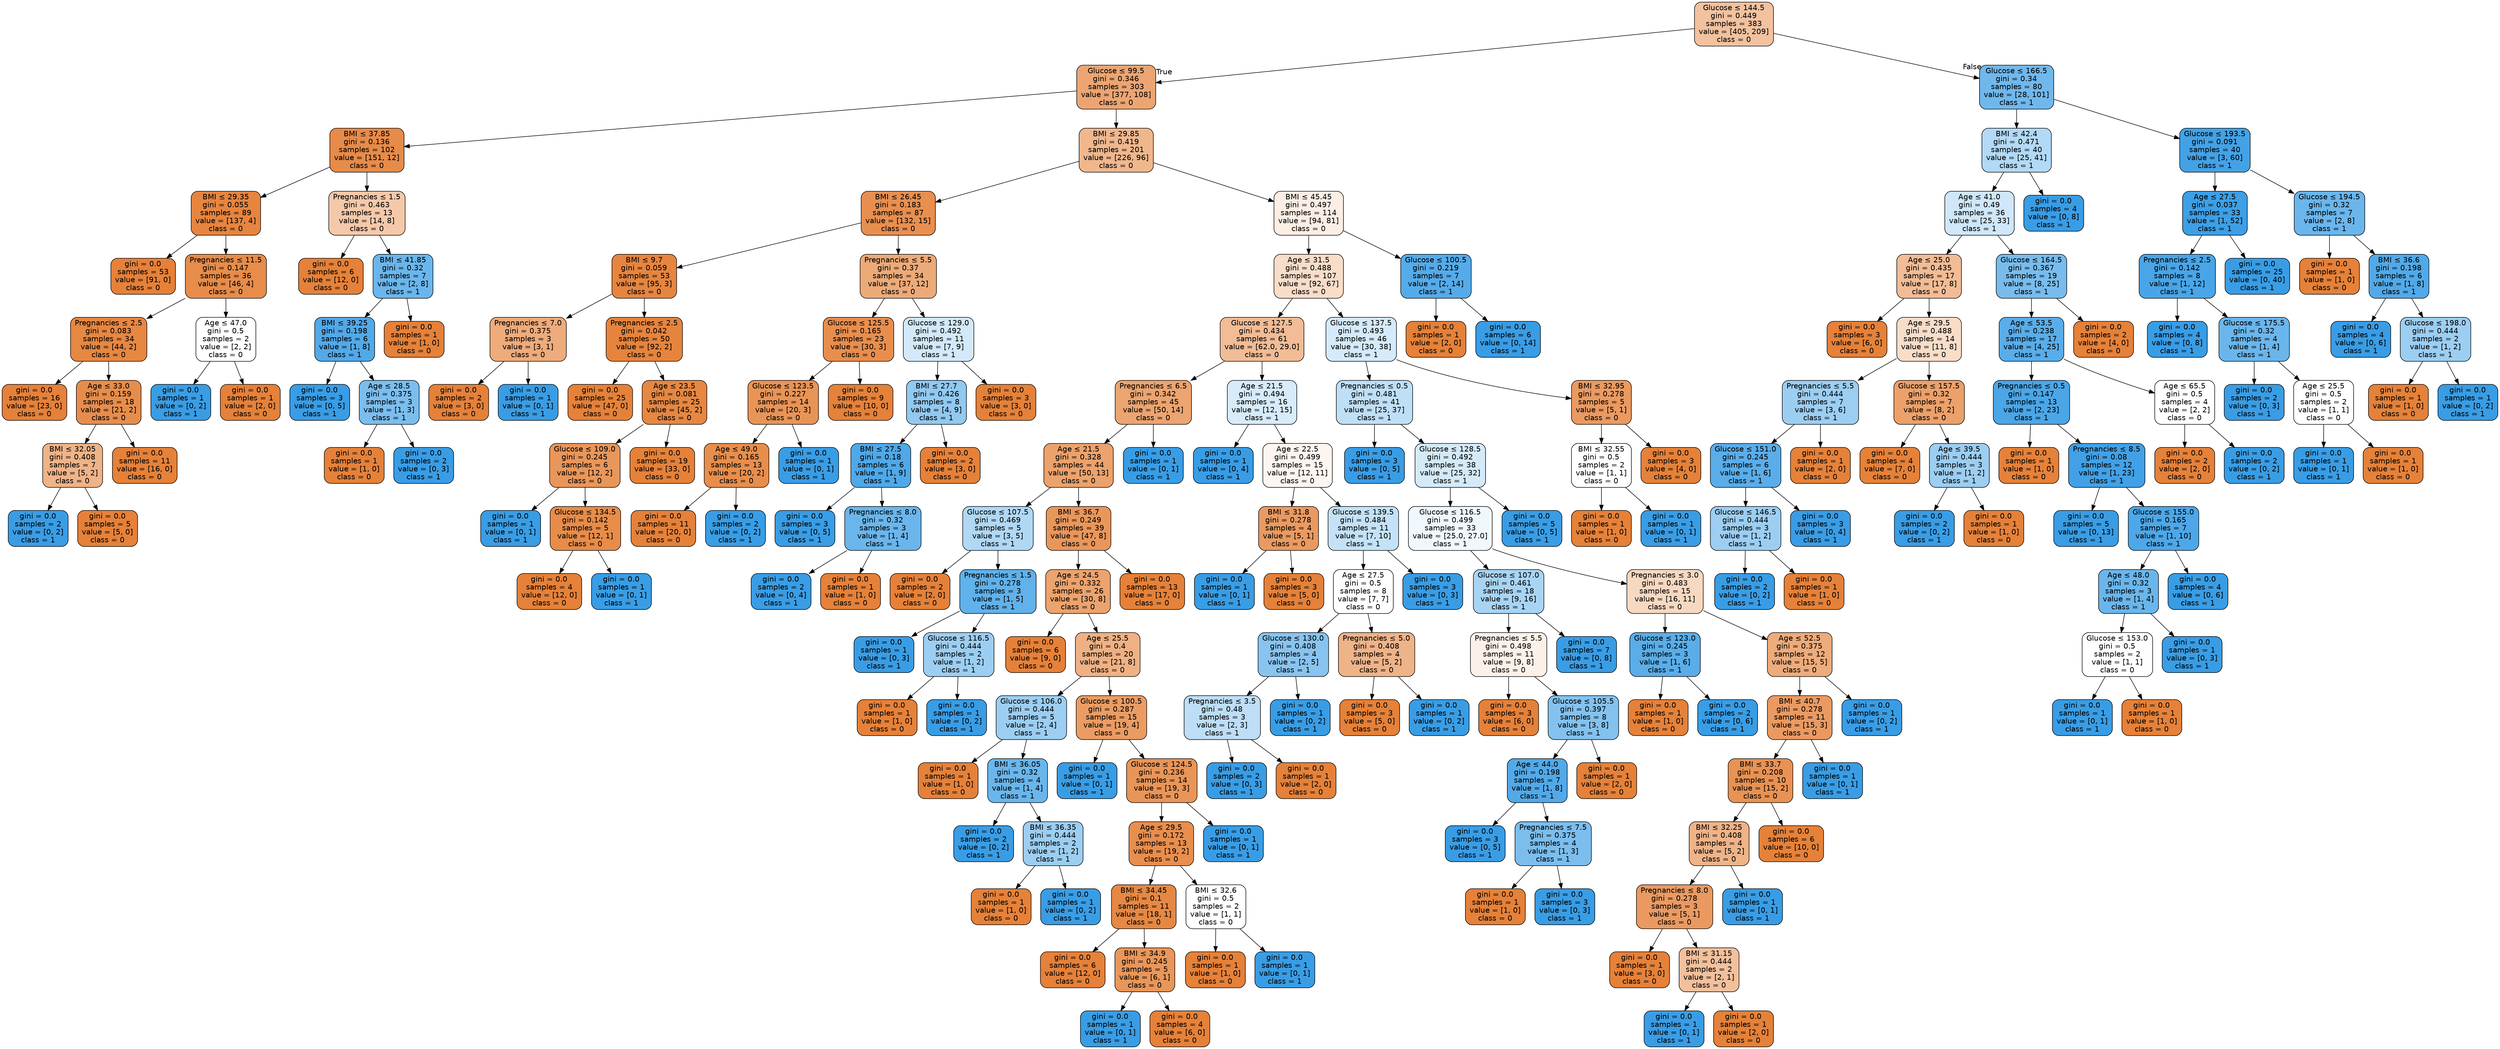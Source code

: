 digraph Tree {
node [shape=box, style="filled, rounded", color="black", fontname="helvetica"] ;
edge [fontname="helvetica"] ;
0 [label=<Glucose &le; 144.5<br/>gini = 0.449<br/>samples = 383<br/>value = [405, 209]<br/>class = 0>, fillcolor="#f2c29f"] ;
1 [label=<Glucose &le; 99.5<br/>gini = 0.346<br/>samples = 303<br/>value = [377, 108]<br/>class = 0>, fillcolor="#eca572"] ;
0 -> 1 [labeldistance=2.5, labelangle=45, headlabel="True"] ;
2 [label=<BMI &le; 37.85<br/>gini = 0.136<br/>samples = 102<br/>value = [151, 12]<br/>class = 0>, fillcolor="#e78b49"] ;
1 -> 2 ;
3 [label=<BMI &le; 29.35<br/>gini = 0.055<br/>samples = 89<br/>value = [137, 4]<br/>class = 0>, fillcolor="#e6853f"] ;
2 -> 3 ;
4 [label=<gini = 0.0<br/>samples = 53<br/>value = [91, 0]<br/>class = 0>, fillcolor="#e58139"] ;
3 -> 4 ;
5 [label=<Pregnancies &le; 11.5<br/>gini = 0.147<br/>samples = 36<br/>value = [46, 4]<br/>class = 0>, fillcolor="#e78c4a"] ;
3 -> 5 ;
6 [label=<Pregnancies &le; 2.5<br/>gini = 0.083<br/>samples = 34<br/>value = [44, 2]<br/>class = 0>, fillcolor="#e68742"] ;
5 -> 6 ;
7 [label=<gini = 0.0<br/>samples = 16<br/>value = [23, 0]<br/>class = 0>, fillcolor="#e58139"] ;
6 -> 7 ;
8 [label=<Age &le; 33.0<br/>gini = 0.159<br/>samples = 18<br/>value = [21, 2]<br/>class = 0>, fillcolor="#e78d4c"] ;
6 -> 8 ;
9 [label=<BMI &le; 32.05<br/>gini = 0.408<br/>samples = 7<br/>value = [5, 2]<br/>class = 0>, fillcolor="#efb388"] ;
8 -> 9 ;
10 [label=<gini = 0.0<br/>samples = 2<br/>value = [0, 2]<br/>class = 1>, fillcolor="#399de5"] ;
9 -> 10 ;
11 [label=<gini = 0.0<br/>samples = 5<br/>value = [5, 0]<br/>class = 0>, fillcolor="#e58139"] ;
9 -> 11 ;
12 [label=<gini = 0.0<br/>samples = 11<br/>value = [16, 0]<br/>class = 0>, fillcolor="#e58139"] ;
8 -> 12 ;
13 [label=<Age &le; 47.0<br/>gini = 0.5<br/>samples = 2<br/>value = [2, 2]<br/>class = 0>, fillcolor="#ffffff"] ;
5 -> 13 ;
14 [label=<gini = 0.0<br/>samples = 1<br/>value = [0, 2]<br/>class = 1>, fillcolor="#399de5"] ;
13 -> 14 ;
15 [label=<gini = 0.0<br/>samples = 1<br/>value = [2, 0]<br/>class = 0>, fillcolor="#e58139"] ;
13 -> 15 ;
16 [label=<Pregnancies &le; 1.5<br/>gini = 0.463<br/>samples = 13<br/>value = [14, 8]<br/>class = 0>, fillcolor="#f4c9aa"] ;
2 -> 16 ;
17 [label=<gini = 0.0<br/>samples = 6<br/>value = [12, 0]<br/>class = 0>, fillcolor="#e58139"] ;
16 -> 17 ;
18 [label=<BMI &le; 41.85<br/>gini = 0.32<br/>samples = 7<br/>value = [2, 8]<br/>class = 1>, fillcolor="#6ab6ec"] ;
16 -> 18 ;
19 [label=<BMI &le; 39.25<br/>gini = 0.198<br/>samples = 6<br/>value = [1, 8]<br/>class = 1>, fillcolor="#52a9e8"] ;
18 -> 19 ;
20 [label=<gini = 0.0<br/>samples = 3<br/>value = [0, 5]<br/>class = 1>, fillcolor="#399de5"] ;
19 -> 20 ;
21 [label=<Age &le; 28.5<br/>gini = 0.375<br/>samples = 3<br/>value = [1, 3]<br/>class = 1>, fillcolor="#7bbeee"] ;
19 -> 21 ;
22 [label=<gini = 0.0<br/>samples = 1<br/>value = [1, 0]<br/>class = 0>, fillcolor="#e58139"] ;
21 -> 22 ;
23 [label=<gini = 0.0<br/>samples = 2<br/>value = [0, 3]<br/>class = 1>, fillcolor="#399de5"] ;
21 -> 23 ;
24 [label=<gini = 0.0<br/>samples = 1<br/>value = [1, 0]<br/>class = 0>, fillcolor="#e58139"] ;
18 -> 24 ;
25 [label=<BMI &le; 29.85<br/>gini = 0.419<br/>samples = 201<br/>value = [226, 96]<br/>class = 0>, fillcolor="#f0b78d"] ;
1 -> 25 ;
26 [label=<BMI &le; 26.45<br/>gini = 0.183<br/>samples = 87<br/>value = [132, 15]<br/>class = 0>, fillcolor="#e88f50"] ;
25 -> 26 ;
27 [label=<BMI &le; 9.7<br/>gini = 0.059<br/>samples = 53<br/>value = [95, 3]<br/>class = 0>, fillcolor="#e6853f"] ;
26 -> 27 ;
28 [label=<Pregnancies &le; 7.0<br/>gini = 0.375<br/>samples = 3<br/>value = [3, 1]<br/>class = 0>, fillcolor="#eeab7b"] ;
27 -> 28 ;
29 [label=<gini = 0.0<br/>samples = 2<br/>value = [3, 0]<br/>class = 0>, fillcolor="#e58139"] ;
28 -> 29 ;
30 [label=<gini = 0.0<br/>samples = 1<br/>value = [0, 1]<br/>class = 1>, fillcolor="#399de5"] ;
28 -> 30 ;
31 [label=<Pregnancies &le; 2.5<br/>gini = 0.042<br/>samples = 50<br/>value = [92, 2]<br/>class = 0>, fillcolor="#e6843d"] ;
27 -> 31 ;
32 [label=<gini = 0.0<br/>samples = 25<br/>value = [47, 0]<br/>class = 0>, fillcolor="#e58139"] ;
31 -> 32 ;
33 [label=<Age &le; 23.5<br/>gini = 0.081<br/>samples = 25<br/>value = [45, 2]<br/>class = 0>, fillcolor="#e68742"] ;
31 -> 33 ;
34 [label=<Glucose &le; 109.0<br/>gini = 0.245<br/>samples = 6<br/>value = [12, 2]<br/>class = 0>, fillcolor="#e9965a"] ;
33 -> 34 ;
35 [label=<gini = 0.0<br/>samples = 1<br/>value = [0, 1]<br/>class = 1>, fillcolor="#399de5"] ;
34 -> 35 ;
36 [label=<Glucose &le; 134.5<br/>gini = 0.142<br/>samples = 5<br/>value = [12, 1]<br/>class = 0>, fillcolor="#e78c49"] ;
34 -> 36 ;
37 [label=<gini = 0.0<br/>samples = 4<br/>value = [12, 0]<br/>class = 0>, fillcolor="#e58139"] ;
36 -> 37 ;
38 [label=<gini = 0.0<br/>samples = 1<br/>value = [0, 1]<br/>class = 1>, fillcolor="#399de5"] ;
36 -> 38 ;
39 [label=<gini = 0.0<br/>samples = 19<br/>value = [33, 0]<br/>class = 0>, fillcolor="#e58139"] ;
33 -> 39 ;
40 [label=<Pregnancies &le; 5.5<br/>gini = 0.37<br/>samples = 34<br/>value = [37, 12]<br/>class = 0>, fillcolor="#edaa79"] ;
26 -> 40 ;
41 [label=<Glucose &le; 125.5<br/>gini = 0.165<br/>samples = 23<br/>value = [30, 3]<br/>class = 0>, fillcolor="#e88e4d"] ;
40 -> 41 ;
42 [label=<Glucose &le; 123.5<br/>gini = 0.227<br/>samples = 14<br/>value = [20, 3]<br/>class = 0>, fillcolor="#e99457"] ;
41 -> 42 ;
43 [label=<Age &le; 49.0<br/>gini = 0.165<br/>samples = 13<br/>value = [20, 2]<br/>class = 0>, fillcolor="#e88e4d"] ;
42 -> 43 ;
44 [label=<gini = 0.0<br/>samples = 11<br/>value = [20, 0]<br/>class = 0>, fillcolor="#e58139"] ;
43 -> 44 ;
45 [label=<gini = 0.0<br/>samples = 2<br/>value = [0, 2]<br/>class = 1>, fillcolor="#399de5"] ;
43 -> 45 ;
46 [label=<gini = 0.0<br/>samples = 1<br/>value = [0, 1]<br/>class = 1>, fillcolor="#399de5"] ;
42 -> 46 ;
47 [label=<gini = 0.0<br/>samples = 9<br/>value = [10, 0]<br/>class = 0>, fillcolor="#e58139"] ;
41 -> 47 ;
48 [label=<Glucose &le; 129.0<br/>gini = 0.492<br/>samples = 11<br/>value = [7, 9]<br/>class = 1>, fillcolor="#d3e9f9"] ;
40 -> 48 ;
49 [label=<BMI &le; 27.7<br/>gini = 0.426<br/>samples = 8<br/>value = [4, 9]<br/>class = 1>, fillcolor="#91c9f1"] ;
48 -> 49 ;
50 [label=<BMI &le; 27.5<br/>gini = 0.18<br/>samples = 6<br/>value = [1, 9]<br/>class = 1>, fillcolor="#4fa8e8"] ;
49 -> 50 ;
51 [label=<gini = 0.0<br/>samples = 3<br/>value = [0, 5]<br/>class = 1>, fillcolor="#399de5"] ;
50 -> 51 ;
52 [label=<Pregnancies &le; 8.0<br/>gini = 0.32<br/>samples = 3<br/>value = [1, 4]<br/>class = 1>, fillcolor="#6ab6ec"] ;
50 -> 52 ;
53 [label=<gini = 0.0<br/>samples = 2<br/>value = [0, 4]<br/>class = 1>, fillcolor="#399de5"] ;
52 -> 53 ;
54 [label=<gini = 0.0<br/>samples = 1<br/>value = [1, 0]<br/>class = 0>, fillcolor="#e58139"] ;
52 -> 54 ;
55 [label=<gini = 0.0<br/>samples = 2<br/>value = [3, 0]<br/>class = 0>, fillcolor="#e58139"] ;
49 -> 55 ;
56 [label=<gini = 0.0<br/>samples = 3<br/>value = [3, 0]<br/>class = 0>, fillcolor="#e58139"] ;
48 -> 56 ;
57 [label=<BMI &le; 45.45<br/>gini = 0.497<br/>samples = 114<br/>value = [94, 81]<br/>class = 0>, fillcolor="#fbeee4"] ;
25 -> 57 ;
58 [label=<Age &le; 31.5<br/>gini = 0.488<br/>samples = 107<br/>value = [92, 67]<br/>class = 0>, fillcolor="#f8ddc9"] ;
57 -> 58 ;
59 [label=<Glucose &le; 127.5<br/>gini = 0.434<br/>samples = 61<br/>value = [62.0, 29.0]<br/>class = 0>, fillcolor="#f1bc96"] ;
58 -> 59 ;
60 [label=<Pregnancies &le; 6.5<br/>gini = 0.342<br/>samples = 45<br/>value = [50, 14]<br/>class = 0>, fillcolor="#eca470"] ;
59 -> 60 ;
61 [label=<Age &le; 21.5<br/>gini = 0.328<br/>samples = 44<br/>value = [50, 13]<br/>class = 0>, fillcolor="#eca26c"] ;
60 -> 61 ;
62 [label=<Glucose &le; 107.5<br/>gini = 0.469<br/>samples = 5<br/>value = [3, 5]<br/>class = 1>, fillcolor="#b0d8f5"] ;
61 -> 62 ;
63 [label=<gini = 0.0<br/>samples = 2<br/>value = [2, 0]<br/>class = 0>, fillcolor="#e58139"] ;
62 -> 63 ;
64 [label=<Pregnancies &le; 1.5<br/>gini = 0.278<br/>samples = 3<br/>value = [1, 5]<br/>class = 1>, fillcolor="#61b1ea"] ;
62 -> 64 ;
65 [label=<gini = 0.0<br/>samples = 1<br/>value = [0, 3]<br/>class = 1>, fillcolor="#399de5"] ;
64 -> 65 ;
66 [label=<Glucose &le; 116.5<br/>gini = 0.444<br/>samples = 2<br/>value = [1, 2]<br/>class = 1>, fillcolor="#9ccef2"] ;
64 -> 66 ;
67 [label=<gini = 0.0<br/>samples = 1<br/>value = [1, 0]<br/>class = 0>, fillcolor="#e58139"] ;
66 -> 67 ;
68 [label=<gini = 0.0<br/>samples = 1<br/>value = [0, 2]<br/>class = 1>, fillcolor="#399de5"] ;
66 -> 68 ;
69 [label=<BMI &le; 36.7<br/>gini = 0.249<br/>samples = 39<br/>value = [47, 8]<br/>class = 0>, fillcolor="#e9965b"] ;
61 -> 69 ;
70 [label=<Age &le; 24.5<br/>gini = 0.332<br/>samples = 26<br/>value = [30, 8]<br/>class = 0>, fillcolor="#eca36e"] ;
69 -> 70 ;
71 [label=<gini = 0.0<br/>samples = 6<br/>value = [9, 0]<br/>class = 0>, fillcolor="#e58139"] ;
70 -> 71 ;
72 [label=<Age &le; 25.5<br/>gini = 0.4<br/>samples = 20<br/>value = [21, 8]<br/>class = 0>, fillcolor="#efb184"] ;
70 -> 72 ;
73 [label=<Glucose &le; 106.0<br/>gini = 0.444<br/>samples = 5<br/>value = [2, 4]<br/>class = 1>, fillcolor="#9ccef2"] ;
72 -> 73 ;
74 [label=<gini = 0.0<br/>samples = 1<br/>value = [1, 0]<br/>class = 0>, fillcolor="#e58139"] ;
73 -> 74 ;
75 [label=<BMI &le; 36.05<br/>gini = 0.32<br/>samples = 4<br/>value = [1, 4]<br/>class = 1>, fillcolor="#6ab6ec"] ;
73 -> 75 ;
76 [label=<gini = 0.0<br/>samples = 2<br/>value = [0, 2]<br/>class = 1>, fillcolor="#399de5"] ;
75 -> 76 ;
77 [label=<BMI &le; 36.35<br/>gini = 0.444<br/>samples = 2<br/>value = [1, 2]<br/>class = 1>, fillcolor="#9ccef2"] ;
75 -> 77 ;
78 [label=<gini = 0.0<br/>samples = 1<br/>value = [1, 0]<br/>class = 0>, fillcolor="#e58139"] ;
77 -> 78 ;
79 [label=<gini = 0.0<br/>samples = 1<br/>value = [0, 2]<br/>class = 1>, fillcolor="#399de5"] ;
77 -> 79 ;
80 [label=<Glucose &le; 100.5<br/>gini = 0.287<br/>samples = 15<br/>value = [19, 4]<br/>class = 0>, fillcolor="#ea9c63"] ;
72 -> 80 ;
81 [label=<gini = 0.0<br/>samples = 1<br/>value = [0, 1]<br/>class = 1>, fillcolor="#399de5"] ;
80 -> 81 ;
82 [label=<Glucose &le; 124.5<br/>gini = 0.236<br/>samples = 14<br/>value = [19, 3]<br/>class = 0>, fillcolor="#e99558"] ;
80 -> 82 ;
83 [label=<Age &le; 29.5<br/>gini = 0.172<br/>samples = 13<br/>value = [19, 2]<br/>class = 0>, fillcolor="#e88e4e"] ;
82 -> 83 ;
84 [label=<BMI &le; 34.45<br/>gini = 0.1<br/>samples = 11<br/>value = [18, 1]<br/>class = 0>, fillcolor="#e68844"] ;
83 -> 84 ;
85 [label=<gini = 0.0<br/>samples = 6<br/>value = [12, 0]<br/>class = 0>, fillcolor="#e58139"] ;
84 -> 85 ;
86 [label=<BMI &le; 34.9<br/>gini = 0.245<br/>samples = 5<br/>value = [6, 1]<br/>class = 0>, fillcolor="#e9965a"] ;
84 -> 86 ;
87 [label=<gini = 0.0<br/>samples = 1<br/>value = [0, 1]<br/>class = 1>, fillcolor="#399de5"] ;
86 -> 87 ;
88 [label=<gini = 0.0<br/>samples = 4<br/>value = [6, 0]<br/>class = 0>, fillcolor="#e58139"] ;
86 -> 88 ;
89 [label=<BMI &le; 32.6<br/>gini = 0.5<br/>samples = 2<br/>value = [1, 1]<br/>class = 0>, fillcolor="#ffffff"] ;
83 -> 89 ;
90 [label=<gini = 0.0<br/>samples = 1<br/>value = [1, 0]<br/>class = 0>, fillcolor="#e58139"] ;
89 -> 90 ;
91 [label=<gini = 0.0<br/>samples = 1<br/>value = [0, 1]<br/>class = 1>, fillcolor="#399de5"] ;
89 -> 91 ;
92 [label=<gini = 0.0<br/>samples = 1<br/>value = [0, 1]<br/>class = 1>, fillcolor="#399de5"] ;
82 -> 92 ;
93 [label=<gini = 0.0<br/>samples = 13<br/>value = [17, 0]<br/>class = 0>, fillcolor="#e58139"] ;
69 -> 93 ;
94 [label=<gini = 0.0<br/>samples = 1<br/>value = [0, 1]<br/>class = 1>, fillcolor="#399de5"] ;
60 -> 94 ;
95 [label=<Age &le; 21.5<br/>gini = 0.494<br/>samples = 16<br/>value = [12, 15]<br/>class = 1>, fillcolor="#d7ebfa"] ;
59 -> 95 ;
96 [label=<gini = 0.0<br/>samples = 1<br/>value = [0, 4]<br/>class = 1>, fillcolor="#399de5"] ;
95 -> 96 ;
97 [label=<Age &le; 22.5<br/>gini = 0.499<br/>samples = 15<br/>value = [12, 11]<br/>class = 0>, fillcolor="#fdf5ef"] ;
95 -> 97 ;
98 [label=<BMI &le; 31.8<br/>gini = 0.278<br/>samples = 4<br/>value = [5, 1]<br/>class = 0>, fillcolor="#ea9a61"] ;
97 -> 98 ;
99 [label=<gini = 0.0<br/>samples = 1<br/>value = [0, 1]<br/>class = 1>, fillcolor="#399de5"] ;
98 -> 99 ;
100 [label=<gini = 0.0<br/>samples = 3<br/>value = [5, 0]<br/>class = 0>, fillcolor="#e58139"] ;
98 -> 100 ;
101 [label=<Glucose &le; 139.5<br/>gini = 0.484<br/>samples = 11<br/>value = [7, 10]<br/>class = 1>, fillcolor="#c4e2f7"] ;
97 -> 101 ;
102 [label=<Age &le; 27.5<br/>gini = 0.5<br/>samples = 8<br/>value = [7, 7]<br/>class = 0>, fillcolor="#ffffff"] ;
101 -> 102 ;
103 [label=<Glucose &le; 130.0<br/>gini = 0.408<br/>samples = 4<br/>value = [2, 5]<br/>class = 1>, fillcolor="#88c4ef"] ;
102 -> 103 ;
104 [label=<Pregnancies &le; 3.5<br/>gini = 0.48<br/>samples = 3<br/>value = [2, 3]<br/>class = 1>, fillcolor="#bddef6"] ;
103 -> 104 ;
105 [label=<gini = 0.0<br/>samples = 2<br/>value = [0, 3]<br/>class = 1>, fillcolor="#399de5"] ;
104 -> 105 ;
106 [label=<gini = 0.0<br/>samples = 1<br/>value = [2, 0]<br/>class = 0>, fillcolor="#e58139"] ;
104 -> 106 ;
107 [label=<gini = 0.0<br/>samples = 1<br/>value = [0, 2]<br/>class = 1>, fillcolor="#399de5"] ;
103 -> 107 ;
108 [label=<Pregnancies &le; 5.0<br/>gini = 0.408<br/>samples = 4<br/>value = [5, 2]<br/>class = 0>, fillcolor="#efb388"] ;
102 -> 108 ;
109 [label=<gini = 0.0<br/>samples = 3<br/>value = [5, 0]<br/>class = 0>, fillcolor="#e58139"] ;
108 -> 109 ;
110 [label=<gini = 0.0<br/>samples = 1<br/>value = [0, 2]<br/>class = 1>, fillcolor="#399de5"] ;
108 -> 110 ;
111 [label=<gini = 0.0<br/>samples = 3<br/>value = [0, 3]<br/>class = 1>, fillcolor="#399de5"] ;
101 -> 111 ;
112 [label=<Glucose &le; 137.5<br/>gini = 0.493<br/>samples = 46<br/>value = [30, 38]<br/>class = 1>, fillcolor="#d5eafa"] ;
58 -> 112 ;
113 [label=<Pregnancies &le; 0.5<br/>gini = 0.481<br/>samples = 41<br/>value = [25, 37]<br/>class = 1>, fillcolor="#bfdff7"] ;
112 -> 113 ;
114 [label=<gini = 0.0<br/>samples = 3<br/>value = [0, 5]<br/>class = 1>, fillcolor="#399de5"] ;
113 -> 114 ;
115 [label=<Glucose &le; 128.5<br/>gini = 0.492<br/>samples = 38<br/>value = [25, 32]<br/>class = 1>, fillcolor="#d4eaf9"] ;
113 -> 115 ;
116 [label=<Glucose &le; 116.5<br/>gini = 0.499<br/>samples = 33<br/>value = [25.0, 27.0]<br/>class = 1>, fillcolor="#f0f8fd"] ;
115 -> 116 ;
117 [label=<Glucose &le; 107.0<br/>gini = 0.461<br/>samples = 18<br/>value = [9, 16]<br/>class = 1>, fillcolor="#a8d4f4"] ;
116 -> 117 ;
118 [label=<Pregnancies &le; 5.5<br/>gini = 0.498<br/>samples = 11<br/>value = [9, 8]<br/>class = 0>, fillcolor="#fcf1e9"] ;
117 -> 118 ;
119 [label=<gini = 0.0<br/>samples = 3<br/>value = [6, 0]<br/>class = 0>, fillcolor="#e58139"] ;
118 -> 119 ;
120 [label=<Glucose &le; 105.5<br/>gini = 0.397<br/>samples = 8<br/>value = [3, 8]<br/>class = 1>, fillcolor="#83c2ef"] ;
118 -> 120 ;
121 [label=<Age &le; 44.0<br/>gini = 0.198<br/>samples = 7<br/>value = [1, 8]<br/>class = 1>, fillcolor="#52a9e8"] ;
120 -> 121 ;
122 [label=<gini = 0.0<br/>samples = 3<br/>value = [0, 5]<br/>class = 1>, fillcolor="#399de5"] ;
121 -> 122 ;
123 [label=<Pregnancies &le; 7.5<br/>gini = 0.375<br/>samples = 4<br/>value = [1, 3]<br/>class = 1>, fillcolor="#7bbeee"] ;
121 -> 123 ;
124 [label=<gini = 0.0<br/>samples = 1<br/>value = [1, 0]<br/>class = 0>, fillcolor="#e58139"] ;
123 -> 124 ;
125 [label=<gini = 0.0<br/>samples = 3<br/>value = [0, 3]<br/>class = 1>, fillcolor="#399de5"] ;
123 -> 125 ;
126 [label=<gini = 0.0<br/>samples = 1<br/>value = [2, 0]<br/>class = 0>, fillcolor="#e58139"] ;
120 -> 126 ;
127 [label=<gini = 0.0<br/>samples = 7<br/>value = [0, 8]<br/>class = 1>, fillcolor="#399de5"] ;
117 -> 127 ;
128 [label=<Pregnancies &le; 3.0<br/>gini = 0.483<br/>samples = 15<br/>value = [16, 11]<br/>class = 0>, fillcolor="#f7d8c1"] ;
116 -> 128 ;
129 [label=<Glucose &le; 123.0<br/>gini = 0.245<br/>samples = 3<br/>value = [1, 6]<br/>class = 1>, fillcolor="#5aade9"] ;
128 -> 129 ;
130 [label=<gini = 0.0<br/>samples = 1<br/>value = [1, 0]<br/>class = 0>, fillcolor="#e58139"] ;
129 -> 130 ;
131 [label=<gini = 0.0<br/>samples = 2<br/>value = [0, 6]<br/>class = 1>, fillcolor="#399de5"] ;
129 -> 131 ;
132 [label=<Age &le; 52.5<br/>gini = 0.375<br/>samples = 12<br/>value = [15, 5]<br/>class = 0>, fillcolor="#eeab7b"] ;
128 -> 132 ;
133 [label=<BMI &le; 40.7<br/>gini = 0.278<br/>samples = 11<br/>value = [15, 3]<br/>class = 0>, fillcolor="#ea9a61"] ;
132 -> 133 ;
134 [label=<BMI &le; 33.7<br/>gini = 0.208<br/>samples = 10<br/>value = [15, 2]<br/>class = 0>, fillcolor="#e89253"] ;
133 -> 134 ;
135 [label=<BMI &le; 32.25<br/>gini = 0.408<br/>samples = 4<br/>value = [5, 2]<br/>class = 0>, fillcolor="#efb388"] ;
134 -> 135 ;
136 [label=<Pregnancies &le; 8.0<br/>gini = 0.278<br/>samples = 3<br/>value = [5, 1]<br/>class = 0>, fillcolor="#ea9a61"] ;
135 -> 136 ;
137 [label=<gini = 0.0<br/>samples = 1<br/>value = [3, 0]<br/>class = 0>, fillcolor="#e58139"] ;
136 -> 137 ;
138 [label=<BMI &le; 31.15<br/>gini = 0.444<br/>samples = 2<br/>value = [2, 1]<br/>class = 0>, fillcolor="#f2c09c"] ;
136 -> 138 ;
139 [label=<gini = 0.0<br/>samples = 1<br/>value = [0, 1]<br/>class = 1>, fillcolor="#399de5"] ;
138 -> 139 ;
140 [label=<gini = 0.0<br/>samples = 1<br/>value = [2, 0]<br/>class = 0>, fillcolor="#e58139"] ;
138 -> 140 ;
141 [label=<gini = 0.0<br/>samples = 1<br/>value = [0, 1]<br/>class = 1>, fillcolor="#399de5"] ;
135 -> 141 ;
142 [label=<gini = 0.0<br/>samples = 6<br/>value = [10, 0]<br/>class = 0>, fillcolor="#e58139"] ;
134 -> 142 ;
143 [label=<gini = 0.0<br/>samples = 1<br/>value = [0, 1]<br/>class = 1>, fillcolor="#399de5"] ;
133 -> 143 ;
144 [label=<gini = 0.0<br/>samples = 1<br/>value = [0, 2]<br/>class = 1>, fillcolor="#399de5"] ;
132 -> 144 ;
145 [label=<gini = 0.0<br/>samples = 5<br/>value = [0, 5]<br/>class = 1>, fillcolor="#399de5"] ;
115 -> 145 ;
146 [label=<BMI &le; 32.95<br/>gini = 0.278<br/>samples = 5<br/>value = [5, 1]<br/>class = 0>, fillcolor="#ea9a61"] ;
112 -> 146 ;
147 [label=<BMI &le; 32.55<br/>gini = 0.5<br/>samples = 2<br/>value = [1, 1]<br/>class = 0>, fillcolor="#ffffff"] ;
146 -> 147 ;
148 [label=<gini = 0.0<br/>samples = 1<br/>value = [1, 0]<br/>class = 0>, fillcolor="#e58139"] ;
147 -> 148 ;
149 [label=<gini = 0.0<br/>samples = 1<br/>value = [0, 1]<br/>class = 1>, fillcolor="#399de5"] ;
147 -> 149 ;
150 [label=<gini = 0.0<br/>samples = 3<br/>value = [4, 0]<br/>class = 0>, fillcolor="#e58139"] ;
146 -> 150 ;
151 [label=<Glucose &le; 100.5<br/>gini = 0.219<br/>samples = 7<br/>value = [2, 14]<br/>class = 1>, fillcolor="#55abe9"] ;
57 -> 151 ;
152 [label=<gini = 0.0<br/>samples = 1<br/>value = [2, 0]<br/>class = 0>, fillcolor="#e58139"] ;
151 -> 152 ;
153 [label=<gini = 0.0<br/>samples = 6<br/>value = [0, 14]<br/>class = 1>, fillcolor="#399de5"] ;
151 -> 153 ;
154 [label=<Glucose &le; 166.5<br/>gini = 0.34<br/>samples = 80<br/>value = [28, 101]<br/>class = 1>, fillcolor="#70b8ec"] ;
0 -> 154 [labeldistance=2.5, labelangle=-45, headlabel="False"] ;
155 [label=<BMI &le; 42.4<br/>gini = 0.471<br/>samples = 40<br/>value = [25, 41]<br/>class = 1>, fillcolor="#b2d9f5"] ;
154 -> 155 ;
156 [label=<Age &le; 41.0<br/>gini = 0.49<br/>samples = 36<br/>value = [25, 33]<br/>class = 1>, fillcolor="#cfe7f9"] ;
155 -> 156 ;
157 [label=<Age &le; 25.0<br/>gini = 0.435<br/>samples = 17<br/>value = [17, 8]<br/>class = 0>, fillcolor="#f1bc96"] ;
156 -> 157 ;
158 [label=<gini = 0.0<br/>samples = 3<br/>value = [6, 0]<br/>class = 0>, fillcolor="#e58139"] ;
157 -> 158 ;
159 [label=<Age &le; 29.5<br/>gini = 0.488<br/>samples = 14<br/>value = [11, 8]<br/>class = 0>, fillcolor="#f8ddc9"] ;
157 -> 159 ;
160 [label=<Pregnancies &le; 5.5<br/>gini = 0.444<br/>samples = 7<br/>value = [3, 6]<br/>class = 1>, fillcolor="#9ccef2"] ;
159 -> 160 ;
161 [label=<Glucose &le; 151.0<br/>gini = 0.245<br/>samples = 6<br/>value = [1, 6]<br/>class = 1>, fillcolor="#5aade9"] ;
160 -> 161 ;
162 [label=<Glucose &le; 146.5<br/>gini = 0.444<br/>samples = 3<br/>value = [1, 2]<br/>class = 1>, fillcolor="#9ccef2"] ;
161 -> 162 ;
163 [label=<gini = 0.0<br/>samples = 2<br/>value = [0, 2]<br/>class = 1>, fillcolor="#399de5"] ;
162 -> 163 ;
164 [label=<gini = 0.0<br/>samples = 1<br/>value = [1, 0]<br/>class = 0>, fillcolor="#e58139"] ;
162 -> 164 ;
165 [label=<gini = 0.0<br/>samples = 3<br/>value = [0, 4]<br/>class = 1>, fillcolor="#399de5"] ;
161 -> 165 ;
166 [label=<gini = 0.0<br/>samples = 1<br/>value = [2, 0]<br/>class = 0>, fillcolor="#e58139"] ;
160 -> 166 ;
167 [label=<Glucose &le; 157.5<br/>gini = 0.32<br/>samples = 7<br/>value = [8, 2]<br/>class = 0>, fillcolor="#eca06a"] ;
159 -> 167 ;
168 [label=<gini = 0.0<br/>samples = 4<br/>value = [7, 0]<br/>class = 0>, fillcolor="#e58139"] ;
167 -> 168 ;
169 [label=<Age &le; 39.5<br/>gini = 0.444<br/>samples = 3<br/>value = [1, 2]<br/>class = 1>, fillcolor="#9ccef2"] ;
167 -> 169 ;
170 [label=<gini = 0.0<br/>samples = 2<br/>value = [0, 2]<br/>class = 1>, fillcolor="#399de5"] ;
169 -> 170 ;
171 [label=<gini = 0.0<br/>samples = 1<br/>value = [1, 0]<br/>class = 0>, fillcolor="#e58139"] ;
169 -> 171 ;
172 [label=<Glucose &le; 164.5<br/>gini = 0.367<br/>samples = 19<br/>value = [8, 25]<br/>class = 1>, fillcolor="#78bced"] ;
156 -> 172 ;
173 [label=<Age &le; 53.5<br/>gini = 0.238<br/>samples = 17<br/>value = [4, 25]<br/>class = 1>, fillcolor="#59ade9"] ;
172 -> 173 ;
174 [label=<Pregnancies &le; 0.5<br/>gini = 0.147<br/>samples = 13<br/>value = [2, 23]<br/>class = 1>, fillcolor="#4aa6e7"] ;
173 -> 174 ;
175 [label=<gini = 0.0<br/>samples = 1<br/>value = [1, 0]<br/>class = 0>, fillcolor="#e58139"] ;
174 -> 175 ;
176 [label=<Pregnancies &le; 8.5<br/>gini = 0.08<br/>samples = 12<br/>value = [1, 23]<br/>class = 1>, fillcolor="#42a1e6"] ;
174 -> 176 ;
177 [label=<gini = 0.0<br/>samples = 5<br/>value = [0, 13]<br/>class = 1>, fillcolor="#399de5"] ;
176 -> 177 ;
178 [label=<Glucose &le; 155.0<br/>gini = 0.165<br/>samples = 7<br/>value = [1, 10]<br/>class = 1>, fillcolor="#4da7e8"] ;
176 -> 178 ;
179 [label=<Age &le; 48.0<br/>gini = 0.32<br/>samples = 3<br/>value = [1, 4]<br/>class = 1>, fillcolor="#6ab6ec"] ;
178 -> 179 ;
180 [label=<Glucose &le; 153.0<br/>gini = 0.5<br/>samples = 2<br/>value = [1, 1]<br/>class = 0>, fillcolor="#ffffff"] ;
179 -> 180 ;
181 [label=<gini = 0.0<br/>samples = 1<br/>value = [0, 1]<br/>class = 1>, fillcolor="#399de5"] ;
180 -> 181 ;
182 [label=<gini = 0.0<br/>samples = 1<br/>value = [1, 0]<br/>class = 0>, fillcolor="#e58139"] ;
180 -> 182 ;
183 [label=<gini = 0.0<br/>samples = 1<br/>value = [0, 3]<br/>class = 1>, fillcolor="#399de5"] ;
179 -> 183 ;
184 [label=<gini = 0.0<br/>samples = 4<br/>value = [0, 6]<br/>class = 1>, fillcolor="#399de5"] ;
178 -> 184 ;
185 [label=<Age &le; 65.5<br/>gini = 0.5<br/>samples = 4<br/>value = [2, 2]<br/>class = 0>, fillcolor="#ffffff"] ;
173 -> 185 ;
186 [label=<gini = 0.0<br/>samples = 2<br/>value = [2, 0]<br/>class = 0>, fillcolor="#e58139"] ;
185 -> 186 ;
187 [label=<gini = 0.0<br/>samples = 2<br/>value = [0, 2]<br/>class = 1>, fillcolor="#399de5"] ;
185 -> 187 ;
188 [label=<gini = 0.0<br/>samples = 2<br/>value = [4, 0]<br/>class = 0>, fillcolor="#e58139"] ;
172 -> 188 ;
189 [label=<gini = 0.0<br/>samples = 4<br/>value = [0, 8]<br/>class = 1>, fillcolor="#399de5"] ;
155 -> 189 ;
190 [label=<Glucose &le; 193.5<br/>gini = 0.091<br/>samples = 40<br/>value = [3, 60]<br/>class = 1>, fillcolor="#43a2e6"] ;
154 -> 190 ;
191 [label=<Age &le; 27.5<br/>gini = 0.037<br/>samples = 33<br/>value = [1, 52]<br/>class = 1>, fillcolor="#3d9fe6"] ;
190 -> 191 ;
192 [label=<Pregnancies &le; 2.5<br/>gini = 0.142<br/>samples = 8<br/>value = [1, 12]<br/>class = 1>, fillcolor="#49a5e7"] ;
191 -> 192 ;
193 [label=<gini = 0.0<br/>samples = 4<br/>value = [0, 8]<br/>class = 1>, fillcolor="#399de5"] ;
192 -> 193 ;
194 [label=<Glucose &le; 175.5<br/>gini = 0.32<br/>samples = 4<br/>value = [1, 4]<br/>class = 1>, fillcolor="#6ab6ec"] ;
192 -> 194 ;
195 [label=<gini = 0.0<br/>samples = 2<br/>value = [0, 3]<br/>class = 1>, fillcolor="#399de5"] ;
194 -> 195 ;
196 [label=<Age &le; 25.5<br/>gini = 0.5<br/>samples = 2<br/>value = [1, 1]<br/>class = 0>, fillcolor="#ffffff"] ;
194 -> 196 ;
197 [label=<gini = 0.0<br/>samples = 1<br/>value = [0, 1]<br/>class = 1>, fillcolor="#399de5"] ;
196 -> 197 ;
198 [label=<gini = 0.0<br/>samples = 1<br/>value = [1, 0]<br/>class = 0>, fillcolor="#e58139"] ;
196 -> 198 ;
199 [label=<gini = 0.0<br/>samples = 25<br/>value = [0, 40]<br/>class = 1>, fillcolor="#399de5"] ;
191 -> 199 ;
200 [label=<Glucose &le; 194.5<br/>gini = 0.32<br/>samples = 7<br/>value = [2, 8]<br/>class = 1>, fillcolor="#6ab6ec"] ;
190 -> 200 ;
201 [label=<gini = 0.0<br/>samples = 1<br/>value = [1, 0]<br/>class = 0>, fillcolor="#e58139"] ;
200 -> 201 ;
202 [label=<BMI &le; 36.6<br/>gini = 0.198<br/>samples = 6<br/>value = [1, 8]<br/>class = 1>, fillcolor="#52a9e8"] ;
200 -> 202 ;
203 [label=<gini = 0.0<br/>samples = 4<br/>value = [0, 6]<br/>class = 1>, fillcolor="#399de5"] ;
202 -> 203 ;
204 [label=<Glucose &le; 198.0<br/>gini = 0.444<br/>samples = 2<br/>value = [1, 2]<br/>class = 1>, fillcolor="#9ccef2"] ;
202 -> 204 ;
205 [label=<gini = 0.0<br/>samples = 1<br/>value = [1, 0]<br/>class = 0>, fillcolor="#e58139"] ;
204 -> 205 ;
206 [label=<gini = 0.0<br/>samples = 1<br/>value = [0, 2]<br/>class = 1>, fillcolor="#399de5"] ;
204 -> 206 ;
}